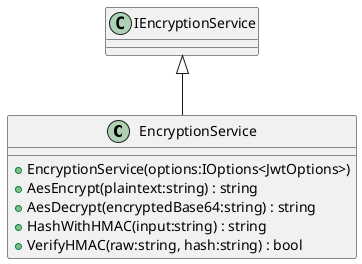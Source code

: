 @startuml
class EncryptionService {
    + EncryptionService(options:IOptions<JwtOptions>)
    + AesEncrypt(plaintext:string) : string
    + AesDecrypt(encryptedBase64:string) : string
    + HashWithHMAC(input:string) : string
    + VerifyHMAC(raw:string, hash:string) : bool
}
IEncryptionService <|-- EncryptionService
@enduml
